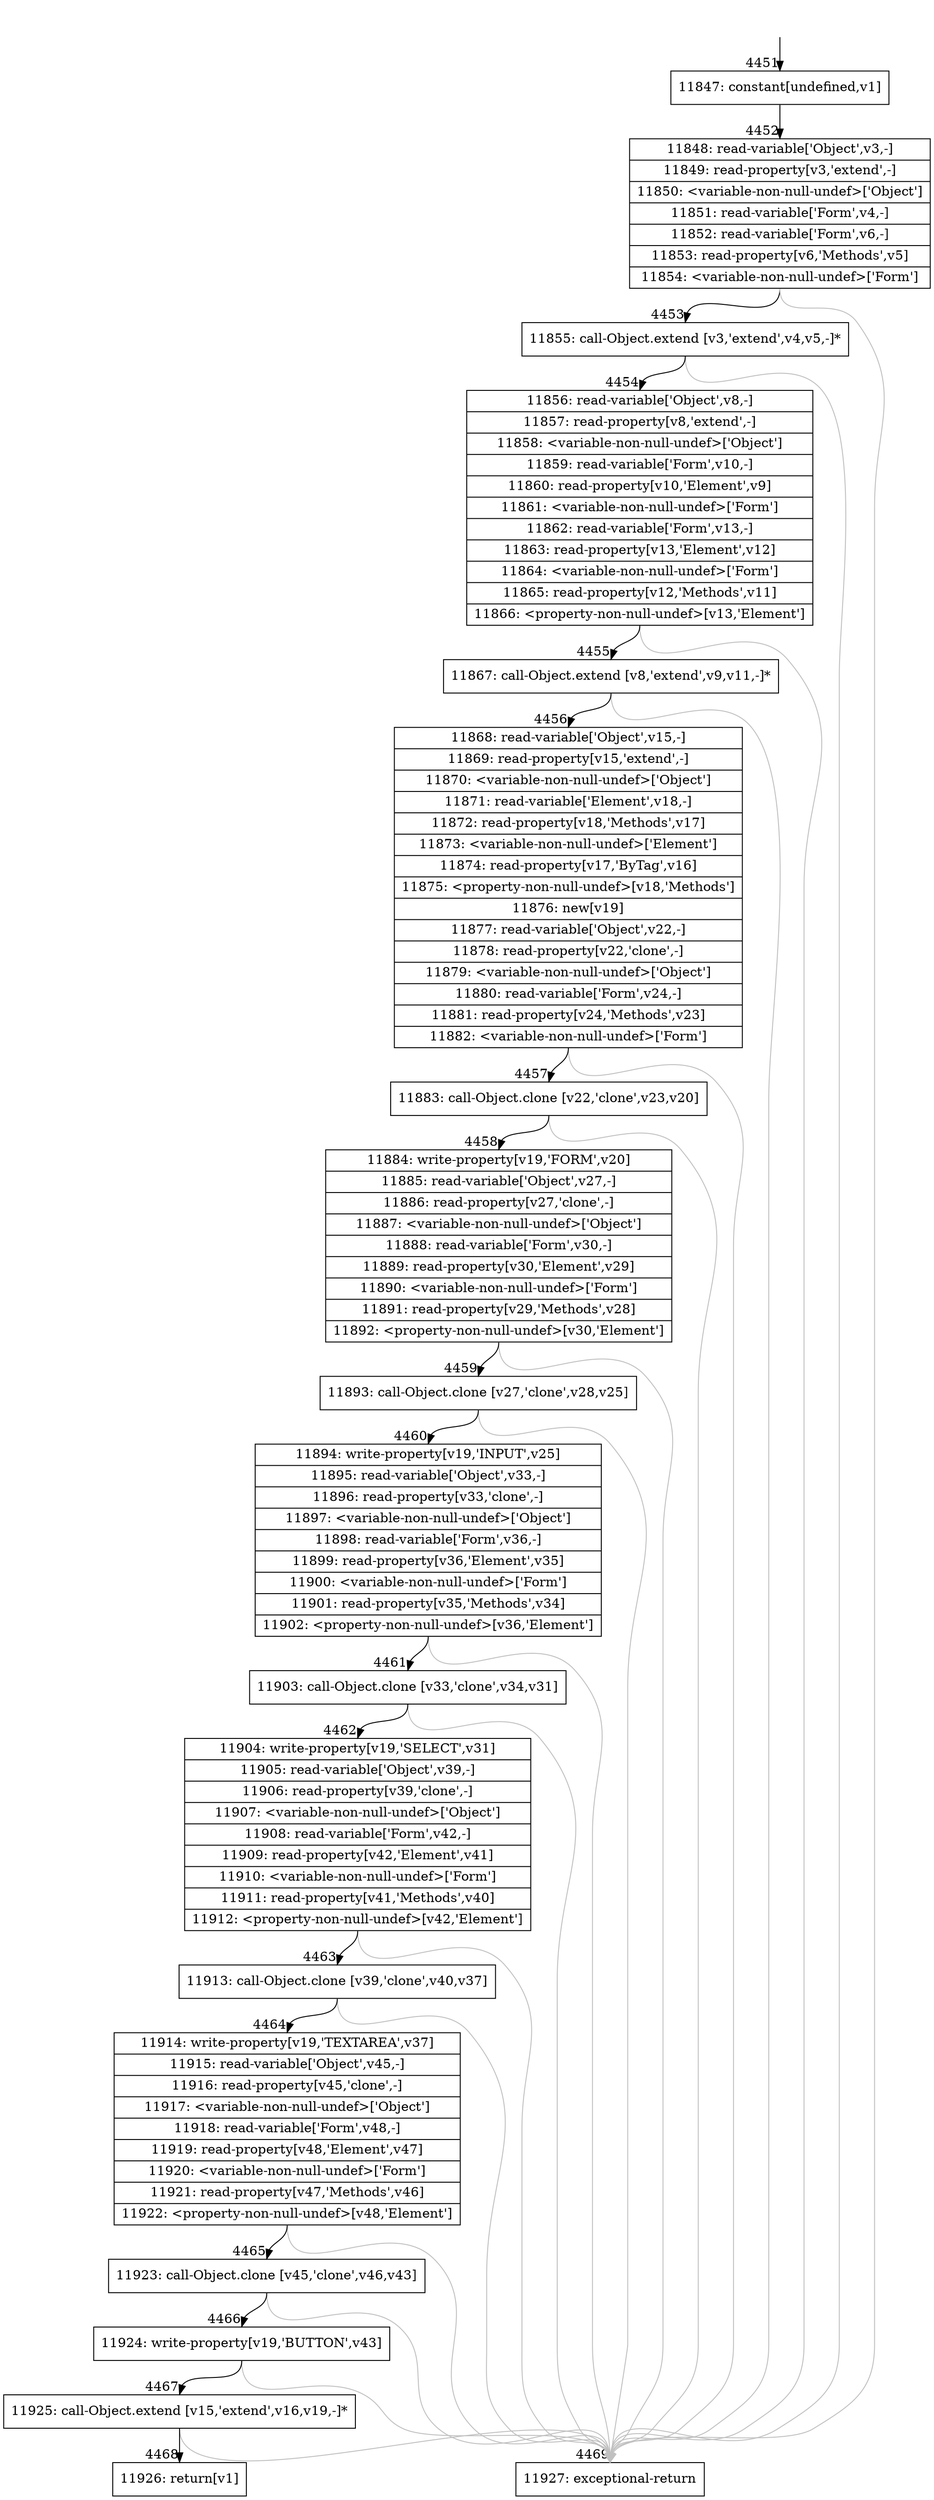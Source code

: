 digraph {
rankdir="TD"
BB_entry367[shape=none,label=""];
BB_entry367 -> BB4451 [tailport=s, headport=n, headlabel="    4451"]
BB4451 [shape=record label="{11847: constant[undefined,v1]}" ] 
BB4451 -> BB4452 [tailport=s, headport=n, headlabel="      4452"]
BB4452 [shape=record label="{11848: read-variable['Object',v3,-]|11849: read-property[v3,'extend',-]|11850: \<variable-non-null-undef\>['Object']|11851: read-variable['Form',v4,-]|11852: read-variable['Form',v6,-]|11853: read-property[v6,'Methods',v5]|11854: \<variable-non-null-undef\>['Form']}" ] 
BB4452 -> BB4453 [tailport=s, headport=n, headlabel="      4453"]
BB4452 -> BB4469 [tailport=s, headport=n, color=gray, headlabel="      4469"]
BB4453 [shape=record label="{11855: call-Object.extend [v3,'extend',v4,v5,-]*}" ] 
BB4453 -> BB4454 [tailport=s, headport=n, headlabel="      4454"]
BB4453 -> BB4469 [tailport=s, headport=n, color=gray]
BB4454 [shape=record label="{11856: read-variable['Object',v8,-]|11857: read-property[v8,'extend',-]|11858: \<variable-non-null-undef\>['Object']|11859: read-variable['Form',v10,-]|11860: read-property[v10,'Element',v9]|11861: \<variable-non-null-undef\>['Form']|11862: read-variable['Form',v13,-]|11863: read-property[v13,'Element',v12]|11864: \<variable-non-null-undef\>['Form']|11865: read-property[v12,'Methods',v11]|11866: \<property-non-null-undef\>[v13,'Element']}" ] 
BB4454 -> BB4455 [tailport=s, headport=n, headlabel="      4455"]
BB4454 -> BB4469 [tailport=s, headport=n, color=gray]
BB4455 [shape=record label="{11867: call-Object.extend [v8,'extend',v9,v11,-]*}" ] 
BB4455 -> BB4456 [tailport=s, headport=n, headlabel="      4456"]
BB4455 -> BB4469 [tailport=s, headport=n, color=gray]
BB4456 [shape=record label="{11868: read-variable['Object',v15,-]|11869: read-property[v15,'extend',-]|11870: \<variable-non-null-undef\>['Object']|11871: read-variable['Element',v18,-]|11872: read-property[v18,'Methods',v17]|11873: \<variable-non-null-undef\>['Element']|11874: read-property[v17,'ByTag',v16]|11875: \<property-non-null-undef\>[v18,'Methods']|11876: new[v19]|11877: read-variable['Object',v22,-]|11878: read-property[v22,'clone',-]|11879: \<variable-non-null-undef\>['Object']|11880: read-variable['Form',v24,-]|11881: read-property[v24,'Methods',v23]|11882: \<variable-non-null-undef\>['Form']}" ] 
BB4456 -> BB4457 [tailport=s, headport=n, headlabel="      4457"]
BB4456 -> BB4469 [tailport=s, headport=n, color=gray]
BB4457 [shape=record label="{11883: call-Object.clone [v22,'clone',v23,v20]}" ] 
BB4457 -> BB4458 [tailport=s, headport=n, headlabel="      4458"]
BB4457 -> BB4469 [tailport=s, headport=n, color=gray]
BB4458 [shape=record label="{11884: write-property[v19,'FORM',v20]|11885: read-variable['Object',v27,-]|11886: read-property[v27,'clone',-]|11887: \<variable-non-null-undef\>['Object']|11888: read-variable['Form',v30,-]|11889: read-property[v30,'Element',v29]|11890: \<variable-non-null-undef\>['Form']|11891: read-property[v29,'Methods',v28]|11892: \<property-non-null-undef\>[v30,'Element']}" ] 
BB4458 -> BB4459 [tailport=s, headport=n, headlabel="      4459"]
BB4458 -> BB4469 [tailport=s, headport=n, color=gray]
BB4459 [shape=record label="{11893: call-Object.clone [v27,'clone',v28,v25]}" ] 
BB4459 -> BB4460 [tailport=s, headport=n, headlabel="      4460"]
BB4459 -> BB4469 [tailport=s, headport=n, color=gray]
BB4460 [shape=record label="{11894: write-property[v19,'INPUT',v25]|11895: read-variable['Object',v33,-]|11896: read-property[v33,'clone',-]|11897: \<variable-non-null-undef\>['Object']|11898: read-variable['Form',v36,-]|11899: read-property[v36,'Element',v35]|11900: \<variable-non-null-undef\>['Form']|11901: read-property[v35,'Methods',v34]|11902: \<property-non-null-undef\>[v36,'Element']}" ] 
BB4460 -> BB4461 [tailport=s, headport=n, headlabel="      4461"]
BB4460 -> BB4469 [tailport=s, headport=n, color=gray]
BB4461 [shape=record label="{11903: call-Object.clone [v33,'clone',v34,v31]}" ] 
BB4461 -> BB4462 [tailport=s, headport=n, headlabel="      4462"]
BB4461 -> BB4469 [tailport=s, headport=n, color=gray]
BB4462 [shape=record label="{11904: write-property[v19,'SELECT',v31]|11905: read-variable['Object',v39,-]|11906: read-property[v39,'clone',-]|11907: \<variable-non-null-undef\>['Object']|11908: read-variable['Form',v42,-]|11909: read-property[v42,'Element',v41]|11910: \<variable-non-null-undef\>['Form']|11911: read-property[v41,'Methods',v40]|11912: \<property-non-null-undef\>[v42,'Element']}" ] 
BB4462 -> BB4463 [tailport=s, headport=n, headlabel="      4463"]
BB4462 -> BB4469 [tailport=s, headport=n, color=gray]
BB4463 [shape=record label="{11913: call-Object.clone [v39,'clone',v40,v37]}" ] 
BB4463 -> BB4464 [tailport=s, headport=n, headlabel="      4464"]
BB4463 -> BB4469 [tailport=s, headport=n, color=gray]
BB4464 [shape=record label="{11914: write-property[v19,'TEXTAREA',v37]|11915: read-variable['Object',v45,-]|11916: read-property[v45,'clone',-]|11917: \<variable-non-null-undef\>['Object']|11918: read-variable['Form',v48,-]|11919: read-property[v48,'Element',v47]|11920: \<variable-non-null-undef\>['Form']|11921: read-property[v47,'Methods',v46]|11922: \<property-non-null-undef\>[v48,'Element']}" ] 
BB4464 -> BB4465 [tailport=s, headport=n, headlabel="      4465"]
BB4464 -> BB4469 [tailport=s, headport=n, color=gray]
BB4465 [shape=record label="{11923: call-Object.clone [v45,'clone',v46,v43]}" ] 
BB4465 -> BB4466 [tailport=s, headport=n, headlabel="      4466"]
BB4465 -> BB4469 [tailport=s, headport=n, color=gray]
BB4466 [shape=record label="{11924: write-property[v19,'BUTTON',v43]}" ] 
BB4466 -> BB4467 [tailport=s, headport=n, headlabel="      4467"]
BB4466 -> BB4469 [tailport=s, headport=n, color=gray]
BB4467 [shape=record label="{11925: call-Object.extend [v15,'extend',v16,v19,-]*}" ] 
BB4467 -> BB4468 [tailport=s, headport=n, headlabel="      4468"]
BB4467 -> BB4469 [tailport=s, headport=n, color=gray]
BB4468 [shape=record label="{11926: return[v1]}" ] 
BB4469 [shape=record label="{11927: exceptional-return}" ] 
//#$~ 3467
}
